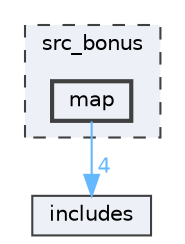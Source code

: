 digraph "src_bonus/map"
{
 // LATEX_PDF_SIZE
  bgcolor="transparent";
  edge [fontname=Helvetica,fontsize=10,labelfontname=Helvetica,labelfontsize=10];
  node [fontname=Helvetica,fontsize=10,shape=box,height=0.2,width=0.4];
  compound=true
  subgraph clusterdir_22ad38add4b52d8d4826960fd5724d0b {
    graph [ bgcolor="#edf0f7", pencolor="grey25", label="src_bonus", fontname=Helvetica,fontsize=10 style="filled,dashed", URL="dir_22ad38add4b52d8d4826960fd5724d0b.html",tooltip=""]
  dir_a654d34c364e20f9de1ed527ef000263 [label="map", fillcolor="#edf0f7", color="grey25", style="filled,bold", URL="dir_a654d34c364e20f9de1ed527ef000263.html",tooltip=""];
  }
  dir_09e761304027c904456130627fd4dcf5 [label="includes", fillcolor="#edf0f7", color="grey25", style="filled", URL="dir_09e761304027c904456130627fd4dcf5.html",tooltip=""];
  dir_a654d34c364e20f9de1ed527ef000263->dir_09e761304027c904456130627fd4dcf5 [headlabel="4", labeldistance=1.5 headhref="dir_000008_000004.html" href="dir_000008_000004.html" color="steelblue1" fontcolor="steelblue1"];
}
